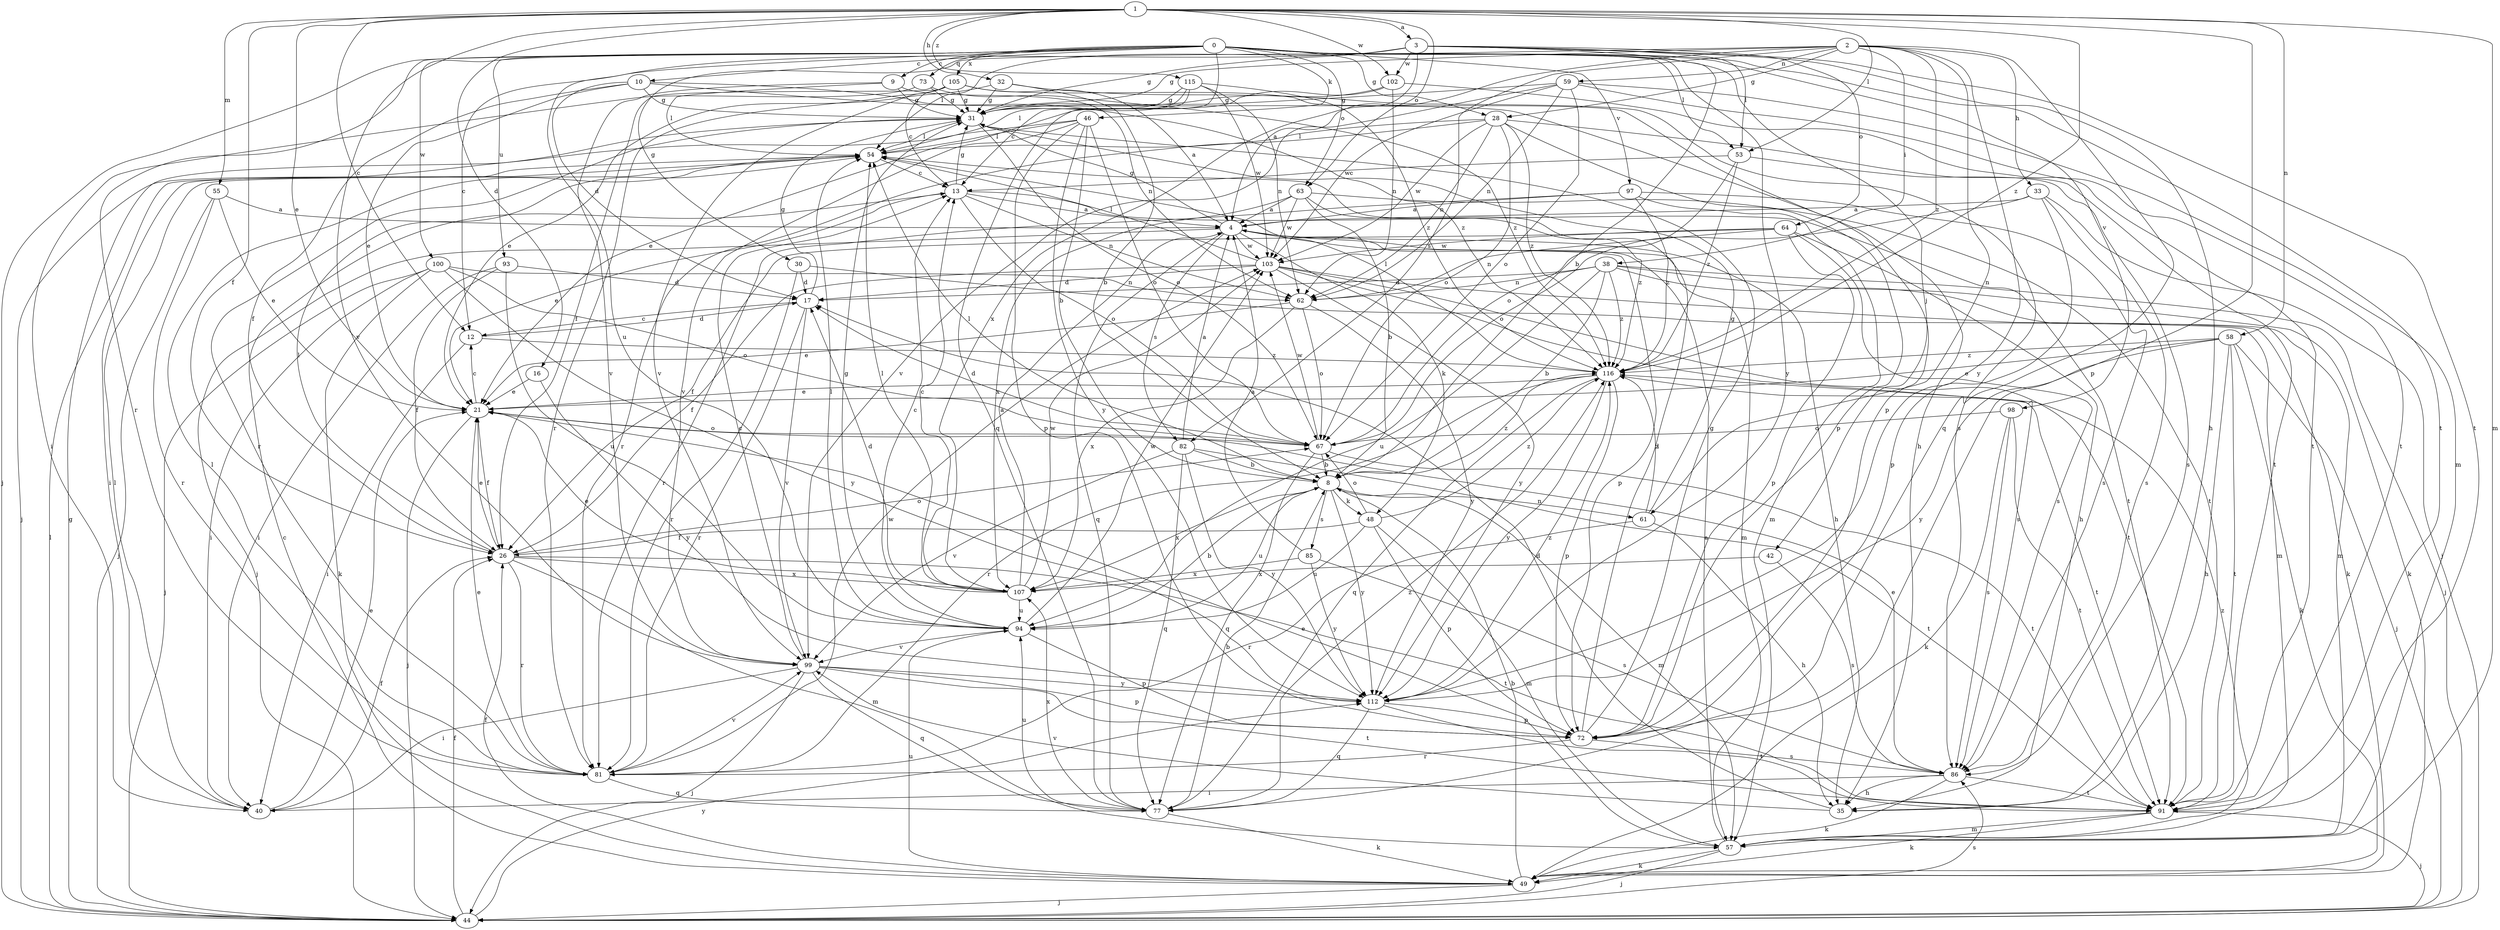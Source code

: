strict digraph  {
0;
1;
2;
3;
4;
8;
9;
10;
12;
13;
16;
17;
21;
26;
28;
30;
31;
32;
33;
35;
38;
40;
42;
44;
46;
48;
49;
53;
54;
55;
57;
58;
59;
61;
62;
63;
64;
67;
72;
73;
77;
81;
82;
85;
86;
91;
93;
94;
97;
98;
99;
100;
102;
103;
105;
107;
112;
115;
116;
0 -> 9  [label=c];
0 -> 10  [label=c];
0 -> 28  [label=g];
0 -> 42  [label=j];
0 -> 44  [label=j];
0 -> 46  [label=k];
0 -> 53  [label=l];
0 -> 63  [label=o];
0 -> 73  [label=q];
0 -> 77  [label=q];
0 -> 81  [label=r];
0 -> 91  [label=t];
0 -> 93  [label=u];
0 -> 94  [label=u];
0 -> 97  [label=v];
0 -> 98  [label=v];
0 -> 100  [label=w];
0 -> 105  [label=x];
0 -> 112  [label=y];
1 -> 3  [label=a];
1 -> 12  [label=c];
1 -> 16  [label=d];
1 -> 21  [label=e];
1 -> 26  [label=f];
1 -> 32  [label=h];
1 -> 53  [label=l];
1 -> 55  [label=m];
1 -> 57  [label=m];
1 -> 58  [label=n];
1 -> 63  [label=o];
1 -> 72  [label=p];
1 -> 99  [label=v];
1 -> 102  [label=w];
1 -> 115  [label=z];
1 -> 116  [label=z];
2 -> 4  [label=a];
2 -> 28  [label=g];
2 -> 30  [label=g];
2 -> 31  [label=g];
2 -> 33  [label=h];
2 -> 38  [label=i];
2 -> 59  [label=n];
2 -> 61  [label=n];
2 -> 77  [label=q];
2 -> 82  [label=s];
2 -> 112  [label=y];
2 -> 116  [label=z];
3 -> 8  [label=b];
3 -> 12  [label=c];
3 -> 31  [label=g];
3 -> 35  [label=h];
3 -> 53  [label=l];
3 -> 54  [label=l];
3 -> 64  [label=o];
3 -> 91  [label=t];
3 -> 102  [label=w];
3 -> 107  [label=x];
4 -> 31  [label=g];
4 -> 35  [label=h];
4 -> 44  [label=j];
4 -> 48  [label=k];
4 -> 57  [label=m];
4 -> 72  [label=p];
4 -> 77  [label=q];
4 -> 82  [label=s];
4 -> 103  [label=w];
8 -> 48  [label=k];
8 -> 54  [label=l];
8 -> 57  [label=m];
8 -> 61  [label=n];
8 -> 85  [label=s];
8 -> 94  [label=u];
8 -> 107  [label=x];
8 -> 112  [label=y];
8 -> 116  [label=z];
9 -> 31  [label=g];
9 -> 54  [label=l];
9 -> 62  [label=n];
9 -> 99  [label=v];
10 -> 17  [label=d];
10 -> 21  [label=e];
10 -> 26  [label=f];
10 -> 31  [label=g];
10 -> 35  [label=h];
10 -> 116  [label=z];
12 -> 17  [label=d];
12 -> 40  [label=i];
12 -> 116  [label=z];
13 -> 4  [label=a];
13 -> 21  [label=e];
13 -> 31  [label=g];
13 -> 62  [label=n];
13 -> 67  [label=o];
13 -> 91  [label=t];
16 -> 21  [label=e];
16 -> 112  [label=y];
17 -> 12  [label=c];
17 -> 31  [label=g];
17 -> 81  [label=r];
17 -> 99  [label=v];
21 -> 12  [label=c];
21 -> 26  [label=f];
21 -> 44  [label=j];
21 -> 67  [label=o];
26 -> 21  [label=e];
26 -> 54  [label=l];
26 -> 57  [label=m];
26 -> 67  [label=o];
26 -> 81  [label=r];
26 -> 91  [label=t];
26 -> 107  [label=x];
28 -> 54  [label=l];
28 -> 62  [label=n];
28 -> 67  [label=o];
28 -> 72  [label=p];
28 -> 81  [label=r];
28 -> 91  [label=t];
28 -> 103  [label=w];
28 -> 116  [label=z];
30 -> 17  [label=d];
30 -> 57  [label=m];
30 -> 81  [label=r];
31 -> 54  [label=l];
31 -> 67  [label=o];
31 -> 81  [label=r];
32 -> 8  [label=b];
32 -> 21  [label=e];
32 -> 31  [label=g];
32 -> 86  [label=s];
33 -> 4  [label=a];
33 -> 44  [label=j];
33 -> 67  [label=o];
33 -> 72  [label=p];
33 -> 86  [label=s];
35 -> 17  [label=d];
35 -> 99  [label=v];
38 -> 8  [label=b];
38 -> 17  [label=d];
38 -> 44  [label=j];
38 -> 49  [label=k];
38 -> 57  [label=m];
38 -> 62  [label=n];
38 -> 94  [label=u];
38 -> 116  [label=z];
40 -> 21  [label=e];
40 -> 26  [label=f];
40 -> 54  [label=l];
42 -> 86  [label=s];
42 -> 107  [label=x];
44 -> 26  [label=f];
44 -> 31  [label=g];
44 -> 54  [label=l];
44 -> 86  [label=s];
44 -> 112  [label=y];
46 -> 8  [label=b];
46 -> 44  [label=j];
46 -> 54  [label=l];
46 -> 67  [label=o];
46 -> 72  [label=p];
46 -> 99  [label=v];
46 -> 112  [label=y];
48 -> 26  [label=f];
48 -> 57  [label=m];
48 -> 67  [label=o];
48 -> 72  [label=p];
48 -> 94  [label=u];
48 -> 116  [label=z];
49 -> 8  [label=b];
49 -> 13  [label=c];
49 -> 26  [label=f];
49 -> 44  [label=j];
49 -> 94  [label=u];
53 -> 13  [label=c];
53 -> 67  [label=o];
53 -> 86  [label=s];
53 -> 116  [label=z];
54 -> 13  [label=c];
54 -> 40  [label=i];
55 -> 4  [label=a];
55 -> 21  [label=e];
55 -> 44  [label=j];
55 -> 81  [label=r];
57 -> 4  [label=a];
57 -> 21  [label=e];
57 -> 44  [label=j];
57 -> 49  [label=k];
57 -> 116  [label=z];
58 -> 21  [label=e];
58 -> 35  [label=h];
58 -> 44  [label=j];
58 -> 49  [label=k];
58 -> 91  [label=t];
58 -> 112  [label=y];
58 -> 116  [label=z];
59 -> 31  [label=g];
59 -> 57  [label=m];
59 -> 62  [label=n];
59 -> 67  [label=o];
59 -> 91  [label=t];
59 -> 99  [label=v];
59 -> 103  [label=w];
61 -> 31  [label=g];
61 -> 35  [label=h];
61 -> 81  [label=r];
61 -> 116  [label=z];
62 -> 21  [label=e];
62 -> 67  [label=o];
62 -> 107  [label=x];
62 -> 112  [label=y];
63 -> 4  [label=a];
63 -> 8  [label=b];
63 -> 91  [label=t];
63 -> 103  [label=w];
63 -> 107  [label=x];
63 -> 116  [label=z];
64 -> 26  [label=f];
64 -> 35  [label=h];
64 -> 62  [label=n];
64 -> 72  [label=p];
64 -> 86  [label=s];
64 -> 103  [label=w];
67 -> 8  [label=b];
67 -> 17  [label=d];
67 -> 77  [label=q];
67 -> 91  [label=t];
67 -> 103  [label=w];
72 -> 31  [label=g];
72 -> 54  [label=l];
72 -> 81  [label=r];
72 -> 86  [label=s];
73 -> 31  [label=g];
73 -> 40  [label=i];
73 -> 116  [label=z];
77 -> 8  [label=b];
77 -> 49  [label=k];
77 -> 94  [label=u];
77 -> 107  [label=x];
77 -> 116  [label=z];
81 -> 21  [label=e];
81 -> 54  [label=l];
81 -> 77  [label=q];
81 -> 99  [label=v];
81 -> 103  [label=w];
82 -> 4  [label=a];
82 -> 8  [label=b];
82 -> 77  [label=q];
82 -> 91  [label=t];
82 -> 99  [label=v];
82 -> 112  [label=y];
85 -> 4  [label=a];
85 -> 86  [label=s];
85 -> 107  [label=x];
85 -> 112  [label=y];
86 -> 21  [label=e];
86 -> 35  [label=h];
86 -> 40  [label=i];
86 -> 49  [label=k];
86 -> 91  [label=t];
91 -> 44  [label=j];
91 -> 49  [label=k];
91 -> 57  [label=m];
93 -> 17  [label=d];
93 -> 26  [label=f];
93 -> 40  [label=i];
93 -> 94  [label=u];
94 -> 8  [label=b];
94 -> 13  [label=c];
94 -> 31  [label=g];
94 -> 54  [label=l];
94 -> 72  [label=p];
94 -> 99  [label=v];
94 -> 103  [label=w];
97 -> 4  [label=a];
97 -> 57  [label=m];
97 -> 81  [label=r];
97 -> 86  [label=s];
97 -> 116  [label=z];
98 -> 49  [label=k];
98 -> 67  [label=o];
98 -> 86  [label=s];
98 -> 91  [label=t];
99 -> 13  [label=c];
99 -> 40  [label=i];
99 -> 44  [label=j];
99 -> 72  [label=p];
99 -> 77  [label=q];
99 -> 91  [label=t];
99 -> 112  [label=y];
100 -> 40  [label=i];
100 -> 44  [label=j];
100 -> 49  [label=k];
100 -> 62  [label=n];
100 -> 67  [label=o];
100 -> 112  [label=y];
102 -> 21  [label=e];
102 -> 31  [label=g];
102 -> 62  [label=n];
102 -> 91  [label=t];
103 -> 17  [label=d];
103 -> 26  [label=f];
103 -> 49  [label=k];
103 -> 54  [label=l];
103 -> 86  [label=s];
103 -> 91  [label=t];
103 -> 112  [label=y];
105 -> 4  [label=a];
105 -> 13  [label=c];
105 -> 26  [label=f];
105 -> 31  [label=g];
105 -> 72  [label=p];
105 -> 81  [label=r];
105 -> 99  [label=v];
107 -> 4  [label=a];
107 -> 13  [label=c];
107 -> 17  [label=d];
107 -> 21  [label=e];
107 -> 54  [label=l];
107 -> 94  [label=u];
107 -> 103  [label=w];
112 -> 72  [label=p];
112 -> 77  [label=q];
112 -> 91  [label=t];
112 -> 116  [label=z];
115 -> 13  [label=c];
115 -> 31  [label=g];
115 -> 54  [label=l];
115 -> 62  [label=n];
115 -> 103  [label=w];
115 -> 116  [label=z];
116 -> 21  [label=e];
116 -> 54  [label=l];
116 -> 72  [label=p];
116 -> 77  [label=q];
116 -> 81  [label=r];
116 -> 91  [label=t];
116 -> 112  [label=y];
}
